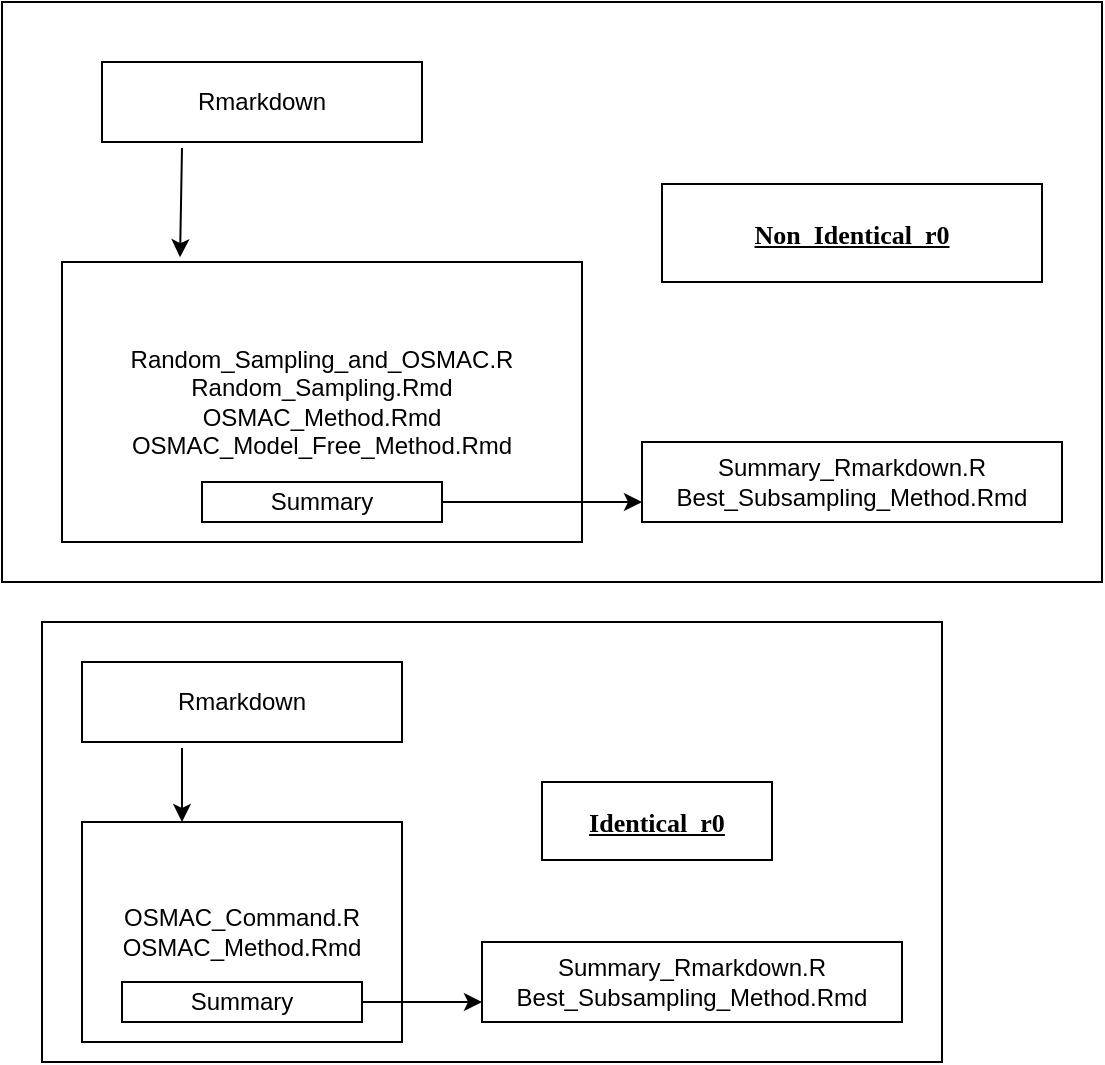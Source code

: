 <mxfile version="21.0.2" type="device"><diagram id="8vR417tkHnJh87FN72nS" name="Page-1"><mxGraphModel dx="1434" dy="696" grid="1" gridSize="10" guides="1" tooltips="1" connect="1" arrows="1" fold="1" page="1" pageScale="1" pageWidth="850" pageHeight="1400" math="0" shadow="0"><root><mxCell id="0"/><mxCell id="1" parent="0"/><mxCell id="Ro43C7Kya0B6kIFLH8Sn-13" value="" style="rounded=0;whiteSpace=wrap;html=1;fontFamily=Verdana;fontSize=13;fontColor=#000000;" parent="1" vertex="1"><mxGeometry x="90" y="1210" width="450" height="220" as="geometry"/></mxCell><mxCell id="Ro43C7Kya0B6kIFLH8Sn-12" value="" style="rounded=0;whiteSpace=wrap;html=1;fontFamily=Verdana;fontSize=13;fontColor=#000000;" parent="1" vertex="1"><mxGeometry x="70" y="900" width="550" height="290" as="geometry"/></mxCell><mxCell id="ocsSX62Ka2io_Oezb0eF-1" value="Rmarkdown" style="rounded=0;whiteSpace=wrap;html=1;" parent="1" vertex="1"><mxGeometry x="120" y="930" width="160" height="40" as="geometry"/></mxCell><mxCell id="ocsSX62Ka2io_Oezb0eF-4" value="Random_Sampling_and_OSMAC.R&lt;br&gt;Random_Sampling.Rmd&lt;br&gt;OSMAC_Method.Rmd&lt;br&gt;OSMAC_Model_Free_Method.Rmd" style="rounded=0;whiteSpace=wrap;html=1;" parent="1" vertex="1"><mxGeometry x="100" y="1030" width="260" height="140" as="geometry"/></mxCell><mxCell id="ocsSX62Ka2io_Oezb0eF-6" value="" style="endArrow=classic;html=1;entryX=0.227;entryY=-0.017;entryDx=0;entryDy=0;entryPerimeter=0;" parent="1" target="ocsSX62Ka2io_Oezb0eF-4" edge="1"><mxGeometry width="50" height="50" relative="1" as="geometry"><mxPoint x="160" y="973" as="sourcePoint"/><mxPoint x="160" y="1000" as="targetPoint"/></mxGeometry></mxCell><mxCell id="ocsSX62Ka2io_Oezb0eF-8" value="Summary" style="rounded=0;whiteSpace=wrap;html=1;" parent="1" vertex="1"><mxGeometry x="170" y="1140" width="120" height="20" as="geometry"/></mxCell><mxCell id="ocsSX62Ka2io_Oezb0eF-9" value="Summary_Rmarkdown.R&lt;br&gt;Best_Subsampling_Method.Rmd" style="rounded=0;whiteSpace=wrap;html=1;" parent="1" vertex="1"><mxGeometry x="390" y="1120" width="210" height="40" as="geometry"/></mxCell><mxCell id="ocsSX62Ka2io_Oezb0eF-11" value="" style="endArrow=classic;html=1;entryX=0;entryY=0.75;entryDx=0;entryDy=0;exitX=1;exitY=0.5;exitDx=0;exitDy=0;" parent="1" source="ocsSX62Ka2io_Oezb0eF-8" target="ocsSX62Ka2io_Oezb0eF-9" edge="1"><mxGeometry width="50" height="50" relative="1" as="geometry"><mxPoint x="290" y="1139.5" as="sourcePoint"/><mxPoint x="330" y="1139.5" as="targetPoint"/></mxGeometry></mxCell><mxCell id="Ro43C7Kya0B6kIFLH8Sn-1" value="&lt;b&gt;&lt;u&gt;Non_Identical_r0&lt;/u&gt;&lt;/b&gt;" style="rounded=0;whiteSpace=wrap;html=1;fontFamily=Verdana;fontSize=13;fontColor=#000000;" parent="1" vertex="1"><mxGeometry x="400" y="991" width="190" height="49" as="geometry"/></mxCell><mxCell id="Ro43C7Kya0B6kIFLH8Sn-2" value="Rmarkdown" style="rounded=0;whiteSpace=wrap;html=1;" parent="1" vertex="1"><mxGeometry x="110" y="1230" width="160" height="40" as="geometry"/></mxCell><mxCell id="Ro43C7Kya0B6kIFLH8Sn-5" value="OSMAC_Command.R&lt;br&gt;OSMAC_Method.Rmd" style="rounded=0;whiteSpace=wrap;html=1;" parent="1" vertex="1"><mxGeometry x="110" y="1310" width="160" height="110" as="geometry"/></mxCell><mxCell id="Ro43C7Kya0B6kIFLH8Sn-6" value="" style="endArrow=classic;html=1;" parent="1" edge="1"><mxGeometry width="50" height="50" relative="1" as="geometry"><mxPoint x="160" y="1273" as="sourcePoint"/><mxPoint x="160" y="1310" as="targetPoint"/></mxGeometry></mxCell><mxCell id="Ro43C7Kya0B6kIFLH8Sn-7" value="Summary" style="rounded=0;whiteSpace=wrap;html=1;" parent="1" vertex="1"><mxGeometry x="130" y="1390" width="120" height="20" as="geometry"/></mxCell><mxCell id="Ro43C7Kya0B6kIFLH8Sn-8" value="Summary_Rmarkdown.R&lt;br&gt;Best_Subsampling_Method.Rmd" style="rounded=0;whiteSpace=wrap;html=1;" parent="1" vertex="1"><mxGeometry x="310" y="1370" width="210" height="40" as="geometry"/></mxCell><mxCell id="Ro43C7Kya0B6kIFLH8Sn-9" value="" style="endArrow=classic;html=1;exitX=1;exitY=0.5;exitDx=0;exitDy=0;entryX=0;entryY=0.75;entryDx=0;entryDy=0;" parent="1" source="Ro43C7Kya0B6kIFLH8Sn-7" target="Ro43C7Kya0B6kIFLH8Sn-8" edge="1"><mxGeometry width="50" height="50" relative="1" as="geometry"><mxPoint x="270" y="1420" as="sourcePoint"/><mxPoint x="310" y="1420" as="targetPoint"/></mxGeometry></mxCell><mxCell id="Ro43C7Kya0B6kIFLH8Sn-10" value="&lt;b&gt;&lt;u&gt;Identical_r0&lt;/u&gt;&lt;/b&gt;" style="rounded=0;whiteSpace=wrap;html=1;fontFamily=Verdana;fontSize=13;fontColor=#000000;" parent="1" vertex="1"><mxGeometry x="340" y="1290" width="115" height="39" as="geometry"/></mxCell></root></mxGraphModel></diagram></mxfile>